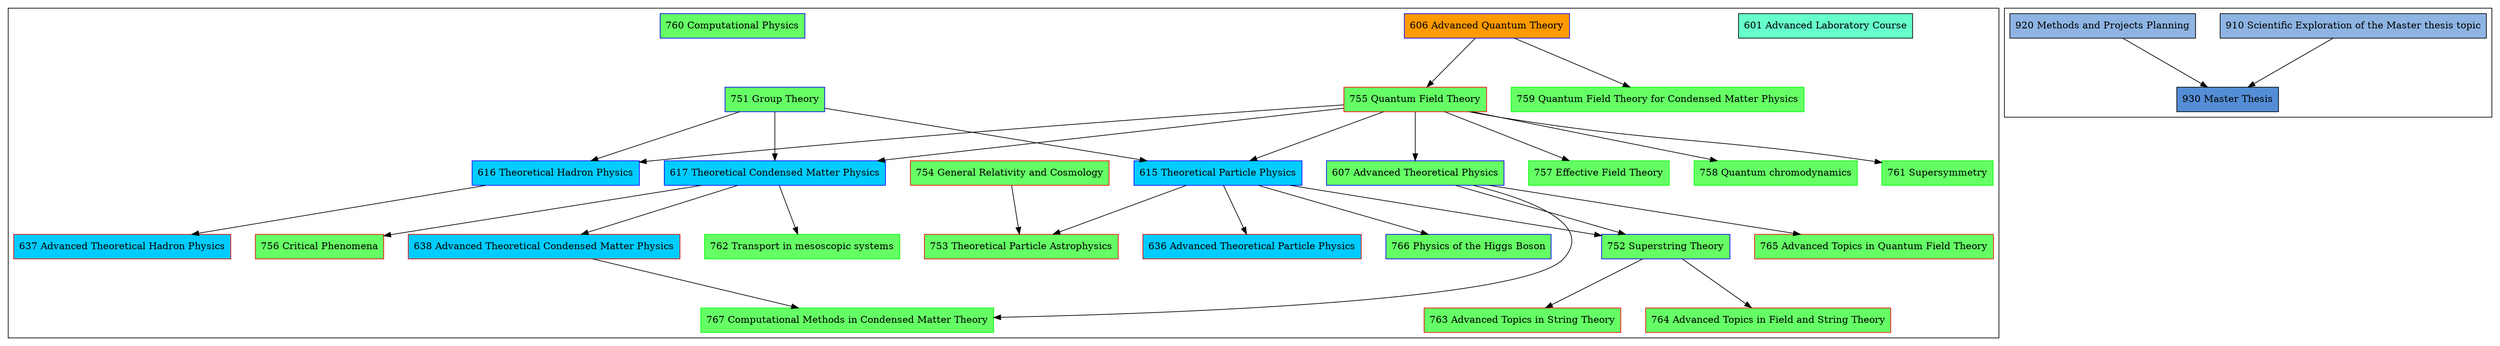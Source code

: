 // Copyright © 2015 Martin Ueding <dev@martin-ueding.de>

digraph {
    nodesep = .50
    ranksep = 1.0

    node [shape=box style=filled]

    subgraph cluster_course_phase {
        601 [label="601 Advanced Laboratory Course" fillcolor="#66FFCC"]

        606 [label="606 Advanced Quantum Theory" color=blue fillcolor="#FF9A00"]

        // Elective Advanced Lectures
        {
            node[fillcolor="#65FF65"]

            607 [label="607 Advanced Theoretical Physics" color=blue]
            751 [label="751 Group Theory" color=blue]
            752 [label="752 Superstring Theory" color=blue]
            753 [label="753 Theoretical Particle Astrophysics" color=red]
            754 [label="754 General Relativity and Cosmology" color=red]
            755 [label="755 Quantum Field Theory" color=red]
            756 [label="756 Critical Phenomena" color=red]
            757 [label="757 Effective Field Theory" color=green]
            758 [label="758 Quantum chromodynamics" color=green]
            759 [label="759 Quantum Field Theory for Condensed Matter Physics" color=green]
            760 [label="760 Computational Physics" color=blue]
            761 [label="761 Supersymmetry" color=green]
            762 [label="762 Transport in mesoscopic systems" color=green]
            763 [label="763 Advanced Topics in String Theory" color=red]
            764 [label="764 Advanced Topics in Field and String Theory" color=red]
            765 [label="765 Advanced Topics in Quantum Field Theory" color=red]
            766 [label="766 Physics of the Higgs Boson" color=blue]
            767 [label="767 Computational Methods in Condensed Matter Theory" color=green]
        }

        // Specialization
        {
            node[fillcolor="#00CCFF"]

            615 [label="615 Theoretical Particle Physics" color=blue]
            616 [label="616 Theoretical Hadron Physics" color=blue]
            617 [label="617 Theoretical Condensed Matter Physics" color=blue]

            636 [label="636 Advanced Theoretical Particle Physics" color=red]
            637 [label="637 Advanced Theoretical Hadron Physics" color=red]
            638 [label="638 Advanced Theoretical Condensed Matter Physics" color=red]
        }


        // Seminar
        {
            node[fillcolor="#FFFF00"]
        }

        606 -> 755, 759
        751 -> 616, 615, 617
        755 -> 757, 758, 616, 615, 607, 761, 617
        754 -> 753
        615 -> 753, 636, 752, 766
        616 -> 637
        617 -> 762, 638, 756
        638 -> 767
        607 -> 752, 765, 767
        752 -> 763, 764
    }

    subgraph cluster_research_phase {
        // Thesis Preparation
        {
            node[fillcolor="#8DB4E2"]

            910 [label="910 Scientific Exploration of the Master thesis topic"]
            920 [label="920 Methods and Projects Planning"]
        }

        // Thesis
        {
            node[fillcolor="#538DD5"]

            930 [label="930 Master Thesis"]
        }

        910, 920 -> 930
    }

}

// vim: autoindent
